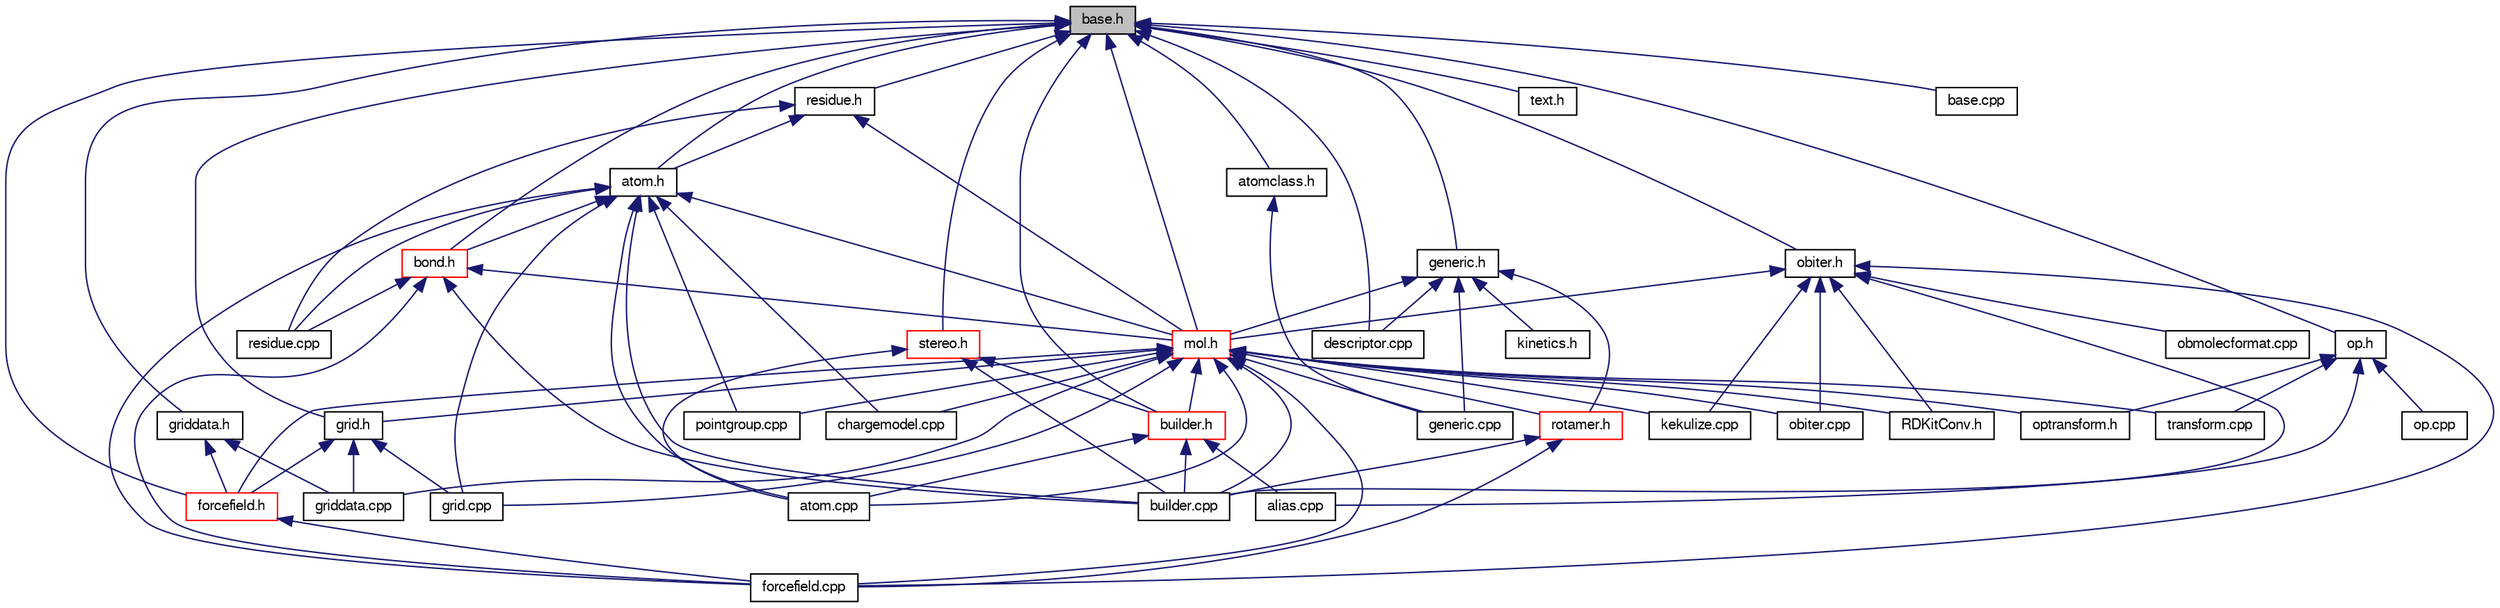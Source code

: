 digraph G
{
  edge [fontname="FreeSans",fontsize="10",labelfontname="FreeSans",labelfontsize="10"];
  node [fontname="FreeSans",fontsize="10",shape=record];
  Node1 [label="base.h",height=0.2,width=0.4,color="black", fillcolor="grey75", style="filled" fontcolor="black"];
  Node1 -> Node2 [dir=back,color="midnightblue",fontsize="10",style="solid",fontname="FreeSans"];
  Node2 [label="atom.h",height=0.2,width=0.4,color="black", fillcolor="white", style="filled",URL="$atom_8h.shtml",tooltip="Handle atoms."];
  Node2 -> Node3 [dir=back,color="midnightblue",fontsize="10",style="solid",fontname="FreeSans"];
  Node3 [label="bond.h",height=0.2,width=0.4,color="red", fillcolor="white", style="filled",URL="$bond_8h.shtml",tooltip="Handle bonds."];
  Node3 -> Node4 [dir=back,color="midnightblue",fontsize="10",style="solid",fontname="FreeSans"];
  Node4 [label="mol.h",height=0.2,width=0.4,color="red", fillcolor="white", style="filled",URL="$mol_8h.shtml",tooltip="Handle molecules. Declarations of OBMol, OBAtom, OBBond, OBResidue. (the main header..."];
  Node4 -> Node5 [dir=back,color="midnightblue",fontsize="10",style="solid",fontname="FreeSans"];
  Node5 [label="builder.h",height=0.2,width=0.4,color="red", fillcolor="white", style="filled",URL="$builder_8h.shtml",tooltip="Class to build 3D structures."];
  Node5 -> Node6 [dir=back,color="midnightblue",fontsize="10",style="solid",fontname="FreeSans"];
  Node6 [label="alias.cpp",height=0.2,width=0.4,color="black", fillcolor="white", style="filled",URL="$alias_8cpp.shtml",tooltip="OBGenericData class to for atom alias data (e.g., in 2D drawing programs for &quot;COOH&quot;)..."];
  Node5 -> Node7 [dir=back,color="midnightblue",fontsize="10",style="solid",fontname="FreeSans"];
  Node7 [label="atom.cpp",height=0.2,width=0.4,color="black", fillcolor="white", style="filled",URL="$atom_8cpp.shtml",tooltip="Handle OBAtom class."];
  Node5 -> Node8 [dir=back,color="midnightblue",fontsize="10",style="solid",fontname="FreeSans"];
  Node8 [label="builder.cpp",height=0.2,width=0.4,color="black", fillcolor="white", style="filled",URL="$builder_8cpp.shtml",tooltip="Handle OBBuilder class."];
  Node4 -> Node9 [dir=back,color="midnightblue",fontsize="10",style="solid",fontname="FreeSans"];
  Node9 [label="forcefield.h",height=0.2,width=0.4,color="red", fillcolor="white", style="filled",URL="$forcefield_8h.shtml",tooltip="Handle forcefields."];
  Node9 -> Node10 [dir=back,color="midnightblue",fontsize="10",style="solid",fontname="FreeSans"];
  Node10 [label="forcefield.cpp",height=0.2,width=0.4,color="black", fillcolor="white", style="filled",URL="$forcefield_8cpp.shtml",tooltip="Handle OBForceField class."];
  Node4 -> Node11 [dir=back,color="midnightblue",fontsize="10",style="solid",fontname="FreeSans"];
  Node11 [label="grid.h",height=0.2,width=0.4,color="black", fillcolor="white", style="filled",URL="$grid_8h.shtml",tooltip="Handle grids of values."];
  Node11 -> Node9 [dir=back,color="midnightblue",fontsize="10",style="solid",fontname="FreeSans"];
  Node11 -> Node12 [dir=back,color="midnightblue",fontsize="10",style="solid",fontname="FreeSans"];
  Node12 [label="grid.cpp",height=0.2,width=0.4,color="black", fillcolor="white", style="filled",URL="$grid_8cpp.shtml",tooltip="Handle grids of values."];
  Node11 -> Node13 [dir=back,color="midnightblue",fontsize="10",style="solid",fontname="FreeSans"];
  Node13 [label="griddata.cpp",height=0.2,width=0.4,color="black", fillcolor="white", style="filled",URL="$griddata_8cpp.shtml",tooltip="OBGenericData class to connect numeric grids (e.g., orbitals, electrostatic potential)..."];
  Node4 -> Node14 [dir=back,color="midnightblue",fontsize="10",style="solid",fontname="FreeSans"];
  Node14 [label="optransform.h",height=0.2,width=0.4,color="black", fillcolor="white", style="filled",URL="$optransform_8h.shtml",tooltip="Operations to change molecules using a datafile of chemical transformations OBChemTsfm..."];
  Node4 -> Node15 [dir=back,color="midnightblue",fontsize="10",style="solid",fontname="FreeSans"];
  Node15 [label="rotamer.h",height=0.2,width=0.4,color="red", fillcolor="white", style="filled",URL="$rotamer_8h.shtml",tooltip="Handle rotamer list data."];
  Node15 -> Node8 [dir=back,color="midnightblue",fontsize="10",style="solid",fontname="FreeSans"];
  Node15 -> Node10 [dir=back,color="midnightblue",fontsize="10",style="solid",fontname="FreeSans"];
  Node4 -> Node7 [dir=back,color="midnightblue",fontsize="10",style="solid",fontname="FreeSans"];
  Node4 -> Node8 [dir=back,color="midnightblue",fontsize="10",style="solid",fontname="FreeSans"];
  Node4 -> Node16 [dir=back,color="midnightblue",fontsize="10",style="solid",fontname="FreeSans"];
  Node16 [label="chargemodel.cpp",height=0.2,width=0.4,color="black", fillcolor="white", style="filled",URL="$chargemodel_8cpp.shtml",tooltip="Base class for molecular partial charge models."];
  Node4 -> Node10 [dir=back,color="midnightblue",fontsize="10",style="solid",fontname="FreeSans"];
  Node4 -> Node17 [dir=back,color="midnightblue",fontsize="10",style="solid",fontname="FreeSans"];
  Node17 [label="generic.cpp",height=0.2,width=0.4,color="black", fillcolor="white", style="filled",URL="$generic_8cpp.shtml",tooltip="Handle OBGenericData classes. Custom data for atoms, bonds, etc."];
  Node4 -> Node12 [dir=back,color="midnightblue",fontsize="10",style="solid",fontname="FreeSans"];
  Node4 -> Node13 [dir=back,color="midnightblue",fontsize="10",style="solid",fontname="FreeSans"];
  Node4 -> Node18 [dir=back,color="midnightblue",fontsize="10",style="solid",fontname="FreeSans"];
  Node18 [label="kekulize.cpp",height=0.2,width=0.4,color="black", fillcolor="white", style="filled",URL="$kekulize_8cpp.shtml",tooltip="Alternate algorithm to kekulize a molecule (OBMol::NewPerceiveKekuleBonds())."];
  Node4 -> Node19 [dir=back,color="midnightblue",fontsize="10",style="solid",fontname="FreeSans"];
  Node19 [label="obiter.cpp",height=0.2,width=0.4,color="black", fillcolor="white", style="filled",URL="$obiter_8cpp.shtml",tooltip="STL-style iterators for Open Babel."];
  Node4 -> Node20 [dir=back,color="midnightblue",fontsize="10",style="solid",fontname="FreeSans"];
  Node20 [label="pointgroup.cpp",height=0.2,width=0.4,color="black", fillcolor="white", style="filled",URL="$pointgroup_8cpp.shtml",tooltip="Brute-force point group detection."];
  Node4 -> Node21 [dir=back,color="midnightblue",fontsize="10",style="solid",fontname="FreeSans"];
  Node21 [label="transform.cpp",height=0.2,width=0.4,color="black", fillcolor="white", style="filled",URL="$transform_8cpp.shtml",tooltip="Perform command-line requested transformations for OBMol and SMARTS filtering."];
  Node4 -> Node22 [dir=back,color="midnightblue",fontsize="10",style="solid",fontname="FreeSans"];
  Node22 [label="RDKitConv.h",height=0.2,width=0.4,color="black", fillcolor="white", style="filled",URL="$RDKitConv_8h.shtml",tooltip="Allow conversion from OBMol to RDKit RWMol."];
  Node3 -> Node8 [dir=back,color="midnightblue",fontsize="10",style="solid",fontname="FreeSans"];
  Node3 -> Node10 [dir=back,color="midnightblue",fontsize="10",style="solid",fontname="FreeSans"];
  Node3 -> Node23 [dir=back,color="midnightblue",fontsize="10",style="solid",fontname="FreeSans"];
  Node23 [label="residue.cpp",height=0.2,width=0.4,color="black", fillcolor="white", style="filled",URL="$residue_8cpp.shtml",tooltip="Handle macromolecule residues."];
  Node2 -> Node4 [dir=back,color="midnightblue",fontsize="10",style="solid",fontname="FreeSans"];
  Node2 -> Node7 [dir=back,color="midnightblue",fontsize="10",style="solid",fontname="FreeSans"];
  Node2 -> Node8 [dir=back,color="midnightblue",fontsize="10",style="solid",fontname="FreeSans"];
  Node2 -> Node16 [dir=back,color="midnightblue",fontsize="10",style="solid",fontname="FreeSans"];
  Node2 -> Node10 [dir=back,color="midnightblue",fontsize="10",style="solid",fontname="FreeSans"];
  Node2 -> Node12 [dir=back,color="midnightblue",fontsize="10",style="solid",fontname="FreeSans"];
  Node2 -> Node20 [dir=back,color="midnightblue",fontsize="10",style="solid",fontname="FreeSans"];
  Node2 -> Node23 [dir=back,color="midnightblue",fontsize="10",style="solid",fontname="FreeSans"];
  Node1 -> Node24 [dir=back,color="midnightblue",fontsize="10",style="solid",fontname="FreeSans"];
  Node24 [label="atomclass.h",height=0.2,width=0.4,color="black", fillcolor="white", style="filled",URL="$atomclass_8h.shtml",tooltip="Handle atom classes in reaction SMILES/SMIRKS."];
  Node24 -> Node17 [dir=back,color="midnightblue",fontsize="10",style="solid",fontname="FreeSans"];
  Node1 -> Node3 [dir=back,color="midnightblue",fontsize="10",style="solid",fontname="FreeSans"];
  Node1 -> Node5 [dir=back,color="midnightblue",fontsize="10",style="solid",fontname="FreeSans"];
  Node1 -> Node9 [dir=back,color="midnightblue",fontsize="10",style="solid",fontname="FreeSans"];
  Node1 -> Node25 [dir=back,color="midnightblue",fontsize="10",style="solid",fontname="FreeSans"];
  Node25 [label="generic.h",height=0.2,width=0.4,color="black", fillcolor="white", style="filled",URL="$generic_8h.shtml",tooltip="Handle generic data classes. Custom data for atoms, bonds, etc."];
  Node25 -> Node26 [dir=back,color="midnightblue",fontsize="10",style="solid",fontname="FreeSans"];
  Node26 [label="kinetics.h",height=0.2,width=0.4,color="black", fillcolor="white", style="filled",URL="$kinetics_8h.shtml",tooltip="OBRateData and OBNasaThermoData classes."];
  Node25 -> Node4 [dir=back,color="midnightblue",fontsize="10",style="solid",fontname="FreeSans"];
  Node25 -> Node15 [dir=back,color="midnightblue",fontsize="10",style="solid",fontname="FreeSans"];
  Node25 -> Node27 [dir=back,color="midnightblue",fontsize="10",style="solid",fontname="FreeSans"];
  Node27 [label="descriptor.cpp",height=0.2,width=0.4,color="black", fillcolor="white", style="filled",URL="$descriptor_8cpp.shtml",tooltip="Base class for molecular descriptors."];
  Node25 -> Node17 [dir=back,color="midnightblue",fontsize="10",style="solid",fontname="FreeSans"];
  Node1 -> Node11 [dir=back,color="midnightblue",fontsize="10",style="solid",fontname="FreeSans"];
  Node1 -> Node28 [dir=back,color="midnightblue",fontsize="10",style="solid",fontname="FreeSans"];
  Node28 [label="griddata.h",height=0.2,width=0.4,color="black", fillcolor="white", style="filled",URL="$griddata_8h.shtml",tooltip="OBGenericData class to connect numeric grids (e.g., orbitals, electrostatic potential)..."];
  Node28 -> Node9 [dir=back,color="midnightblue",fontsize="10",style="solid",fontname="FreeSans"];
  Node28 -> Node13 [dir=back,color="midnightblue",fontsize="10",style="solid",fontname="FreeSans"];
  Node1 -> Node4 [dir=back,color="midnightblue",fontsize="10",style="solid",fontname="FreeSans"];
  Node1 -> Node29 [dir=back,color="midnightblue",fontsize="10",style="solid",fontname="FreeSans"];
  Node29 [label="obiter.h",height=0.2,width=0.4,color="black", fillcolor="white", style="filled",URL="$obiter_8h.shtml",tooltip="STL-style iterators for Open Babel."];
  Node29 -> Node4 [dir=back,color="midnightblue",fontsize="10",style="solid",fontname="FreeSans"];
  Node29 -> Node8 [dir=back,color="midnightblue",fontsize="10",style="solid",fontname="FreeSans"];
  Node29 -> Node10 [dir=back,color="midnightblue",fontsize="10",style="solid",fontname="FreeSans"];
  Node29 -> Node18 [dir=back,color="midnightblue",fontsize="10",style="solid",fontname="FreeSans"];
  Node29 -> Node19 [dir=back,color="midnightblue",fontsize="10",style="solid",fontname="FreeSans"];
  Node29 -> Node30 [dir=back,color="midnightblue",fontsize="10",style="solid",fontname="FreeSans"];
  Node30 [label="obmolecformat.cpp",height=0.2,width=0.4,color="black", fillcolor="white", style="filled",URL="$obmolecformat_8cpp.shtml",tooltip="Subclass of OBFormat for conversion of OBMol."];
  Node29 -> Node22 [dir=back,color="midnightblue",fontsize="10",style="solid",fontname="FreeSans"];
  Node1 -> Node31 [dir=back,color="midnightblue",fontsize="10",style="solid",fontname="FreeSans"];
  Node31 [label="op.h",height=0.2,width=0.4,color="black", fillcolor="white", style="filled",URL="$op_8h.shtml",tooltip="Base plugin class for operations on molecules."];
  Node31 -> Node14 [dir=back,color="midnightblue",fontsize="10",style="solid",fontname="FreeSans"];
  Node31 -> Node6 [dir=back,color="midnightblue",fontsize="10",style="solid",fontname="FreeSans"];
  Node31 -> Node32 [dir=back,color="midnightblue",fontsize="10",style="solid",fontname="FreeSans"];
  Node32 [label="op.cpp",height=0.2,width=0.4,color="black", fillcolor="white", style="filled",URL="$op_8cpp.shtml"];
  Node31 -> Node21 [dir=back,color="midnightblue",fontsize="10",style="solid",fontname="FreeSans"];
  Node1 -> Node33 [dir=back,color="midnightblue",fontsize="10",style="solid",fontname="FreeSans"];
  Node33 [label="residue.h",height=0.2,width=0.4,color="black", fillcolor="white", style="filled",URL="$residue_8h.shtml",tooltip="Defines for residue properties, names, etc."];
  Node33 -> Node2 [dir=back,color="midnightblue",fontsize="10",style="solid",fontname="FreeSans"];
  Node33 -> Node4 [dir=back,color="midnightblue",fontsize="10",style="solid",fontname="FreeSans"];
  Node33 -> Node23 [dir=back,color="midnightblue",fontsize="10",style="solid",fontname="FreeSans"];
  Node1 -> Node34 [dir=back,color="midnightblue",fontsize="10",style="solid",fontname="FreeSans"];
  Node34 [label="text.h",height=0.2,width=0.4,color="black", fillcolor="white", style="filled",URL="$text_8h.shtml"];
  Node1 -> Node35 [dir=back,color="midnightblue",fontsize="10",style="solid",fontname="FreeSans"];
  Node35 [label="stereo.h",height=0.2,width=0.4,color="red", fillcolor="white", style="filled",URL="$stereo_8h.shtml"];
  Node35 -> Node5 [dir=back,color="midnightblue",fontsize="10",style="solid",fontname="FreeSans"];
  Node35 -> Node7 [dir=back,color="midnightblue",fontsize="10",style="solid",fontname="FreeSans"];
  Node35 -> Node8 [dir=back,color="midnightblue",fontsize="10",style="solid",fontname="FreeSans"];
  Node1 -> Node36 [dir=back,color="midnightblue",fontsize="10",style="solid",fontname="FreeSans"];
  Node36 [label="base.cpp",height=0.2,width=0.4,color="black", fillcolor="white", style="filled",URL="$base_8cpp.shtml",tooltip="Implementation of base classes."];
  Node1 -> Node27 [dir=back,color="midnightblue",fontsize="10",style="solid",fontname="FreeSans"];
}
